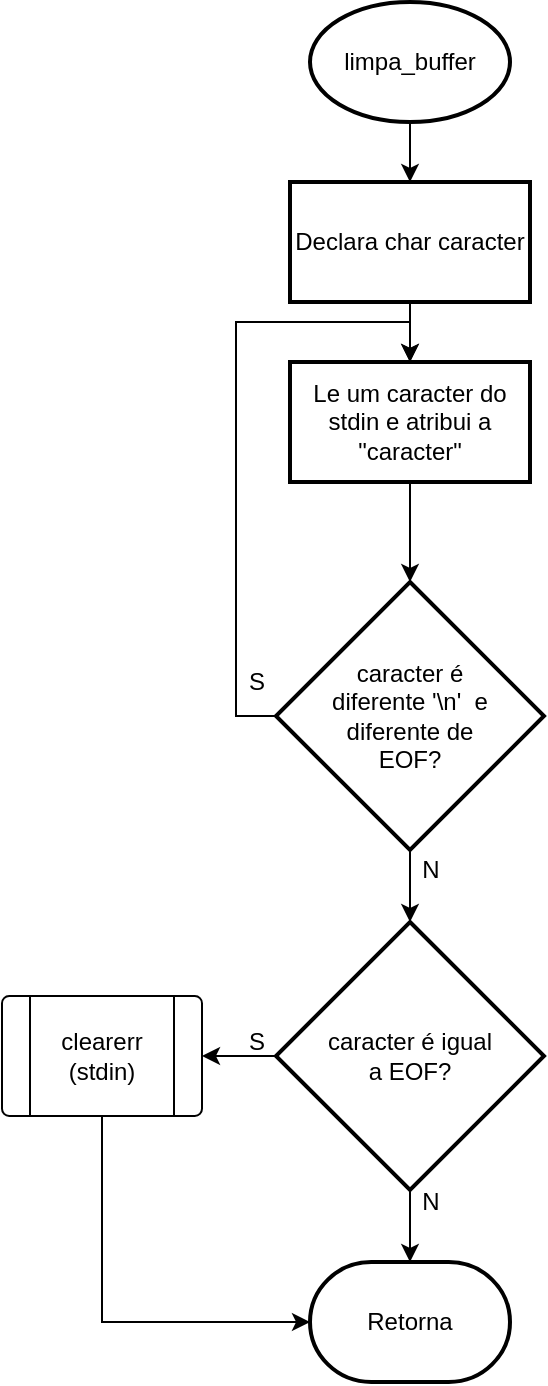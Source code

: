 <mxfile version="16.5.1" type="device"><diagram id="5u42BtlJ6_AcudjYlMXN" name="Página-1"><mxGraphModel dx="862" dy="553" grid="1" gridSize="10" guides="1" tooltips="1" connect="1" arrows="1" fold="1" page="1" pageScale="1" pageWidth="827" pageHeight="1169" math="0" shadow="0"><root><mxCell id="0"/><mxCell id="1" parent="0"/><mxCell id="D4mOxK9vscB3MFQQQigx-4" value="" style="edgeStyle=orthogonalEdgeStyle;rounded=0;orthogonalLoop=1;jettySize=auto;html=1;" parent="1" source="D4mOxK9vscB3MFQQQigx-2" target="D4mOxK9vscB3MFQQQigx-3" edge="1"><mxGeometry relative="1" as="geometry"/></mxCell><mxCell id="D4mOxK9vscB3MFQQQigx-2" value="limpa_buffer" style="strokeWidth=2;html=1;shape=mxgraph.flowchart.start_1;whiteSpace=wrap;" parent="1" vertex="1"><mxGeometry x="364" y="30" width="100" height="60" as="geometry"/></mxCell><mxCell id="D4mOxK9vscB3MFQQQigx-6" value="" style="edgeStyle=orthogonalEdgeStyle;rounded=0;orthogonalLoop=1;jettySize=auto;html=1;" parent="1" source="D4mOxK9vscB3MFQQQigx-3" target="D4mOxK9vscB3MFQQQigx-5" edge="1"><mxGeometry relative="1" as="geometry"/></mxCell><mxCell id="D4mOxK9vscB3MFQQQigx-3" value="Declara char caracter" style="whiteSpace=wrap;html=1;strokeWidth=2;" parent="1" vertex="1"><mxGeometry x="354" y="120" width="120" height="60" as="geometry"/></mxCell><mxCell id="D4mOxK9vscB3MFQQQigx-8" value="" style="edgeStyle=orthogonalEdgeStyle;rounded=0;orthogonalLoop=1;jettySize=auto;html=1;" parent="1" source="D4mOxK9vscB3MFQQQigx-5" target="D4mOxK9vscB3MFQQQigx-7" edge="1"><mxGeometry relative="1" as="geometry"/></mxCell><mxCell id="D4mOxK9vscB3MFQQQigx-5" value="Le um caracter do stdin e atribui a &quot;caracter&quot;" style="whiteSpace=wrap;html=1;strokeWidth=2;" parent="1" vertex="1"><mxGeometry x="354" y="210" width="120" height="60" as="geometry"/></mxCell><mxCell id="D4mOxK9vscB3MFQQQigx-9" style="edgeStyle=orthogonalEdgeStyle;rounded=0;orthogonalLoop=1;jettySize=auto;html=1;exitX=0;exitY=0.5;exitDx=0;exitDy=0;entryX=0.5;entryY=0;entryDx=0;entryDy=0;" parent="1" source="D4mOxK9vscB3MFQQQigx-7" target="D4mOxK9vscB3MFQQQigx-5" edge="1"><mxGeometry relative="1" as="geometry"><Array as="points"><mxPoint x="327" y="387"/><mxPoint x="327" y="190"/><mxPoint x="414" y="190"/></Array></mxGeometry></mxCell><mxCell id="D4mOxK9vscB3MFQQQigx-12" value="" style="edgeStyle=orthogonalEdgeStyle;rounded=0;orthogonalLoop=1;jettySize=auto;html=1;" parent="1" source="D4mOxK9vscB3MFQQQigx-7" target="D4mOxK9vscB3MFQQQigx-11" edge="1"><mxGeometry relative="1" as="geometry"/></mxCell><mxCell id="D4mOxK9vscB3MFQQQigx-7" value="caracter é &lt;br&gt;diferente '\n'&amp;nbsp; e&lt;br&gt;diferente de &lt;br&gt;EOF?" style="rhombus;whiteSpace=wrap;html=1;strokeWidth=2;" parent="1" vertex="1"><mxGeometry x="347" y="320" width="134" height="134" as="geometry"/></mxCell><mxCell id="D4mOxK9vscB3MFQQQigx-10" value="N" style="text;html=1;align=center;verticalAlign=middle;resizable=0;points=[];autosize=1;strokeColor=none;fillColor=none;" parent="1" vertex="1"><mxGeometry x="414" y="454" width="20" height="20" as="geometry"/></mxCell><mxCell id="D4mOxK9vscB3MFQQQigx-14" style="edgeStyle=orthogonalEdgeStyle;rounded=0;orthogonalLoop=1;jettySize=auto;html=1;exitX=0.5;exitY=1;exitDx=0;exitDy=0;entryX=0.5;entryY=0;entryDx=0;entryDy=0;entryPerimeter=0;" parent="1" source="D4mOxK9vscB3MFQQQigx-11" target="D4mOxK9vscB3MFQQQigx-13" edge="1"><mxGeometry relative="1" as="geometry"/></mxCell><mxCell id="D4mOxK9vscB3MFQQQigx-17" style="edgeStyle=orthogonalEdgeStyle;rounded=0;orthogonalLoop=1;jettySize=auto;html=1;exitX=0;exitY=0.5;exitDx=0;exitDy=0;entryX=1;entryY=0.5;entryDx=0;entryDy=0;" parent="1" source="D4mOxK9vscB3MFQQQigx-11" target="D4mOxK9vscB3MFQQQigx-16" edge="1"><mxGeometry relative="1" as="geometry"/></mxCell><mxCell id="D4mOxK9vscB3MFQQQigx-11" value="caracter é igual&lt;br&gt;a EOF?" style="rhombus;whiteSpace=wrap;html=1;strokeWidth=2;" parent="1" vertex="1"><mxGeometry x="347" y="490" width="134" height="134" as="geometry"/></mxCell><mxCell id="D4mOxK9vscB3MFQQQigx-13" value="Retorna" style="strokeWidth=2;html=1;shape=mxgraph.flowchart.terminator;whiteSpace=wrap;" parent="1" vertex="1"><mxGeometry x="364" y="660" width="100" height="60" as="geometry"/></mxCell><mxCell id="D4mOxK9vscB3MFQQQigx-15" value="N" style="text;html=1;align=center;verticalAlign=middle;resizable=0;points=[];autosize=1;strokeColor=none;fillColor=none;" parent="1" vertex="1"><mxGeometry x="414" y="620" width="20" height="20" as="geometry"/></mxCell><mxCell id="D4mOxK9vscB3MFQQQigx-19" style="edgeStyle=orthogonalEdgeStyle;rounded=0;orthogonalLoop=1;jettySize=auto;html=1;exitX=0.5;exitY=1;exitDx=0;exitDy=0;entryX=0;entryY=0.5;entryDx=0;entryDy=0;entryPerimeter=0;" parent="1" source="D4mOxK9vscB3MFQQQigx-16" target="D4mOxK9vscB3MFQQQigx-13" edge="1"><mxGeometry relative="1" as="geometry"/></mxCell><mxCell id="D4mOxK9vscB3MFQQQigx-16" value="clearerr&lt;br&gt;(stdin)" style="verticalLabelPosition=middle;verticalAlign=middle;html=1;shape=process;whiteSpace=wrap;rounded=1;size=0.14;arcSize=6;labelPosition=center;align=center;" parent="1" vertex="1"><mxGeometry x="210" y="527" width="100" height="60" as="geometry"/></mxCell><mxCell id="D4mOxK9vscB3MFQQQigx-18" value="S" style="text;html=1;align=center;verticalAlign=middle;resizable=0;points=[];autosize=1;strokeColor=none;fillColor=none;" parent="1" vertex="1"><mxGeometry x="327" y="540" width="20" height="20" as="geometry"/></mxCell><mxCell id="y0EZhSbTF3ZRixqcnWDK-1" value="S" style="text;html=1;align=center;verticalAlign=middle;resizable=0;points=[];autosize=1;strokeColor=none;fillColor=none;" vertex="1" parent="1"><mxGeometry x="327" y="360" width="20" height="20" as="geometry"/></mxCell></root></mxGraphModel></diagram></mxfile>